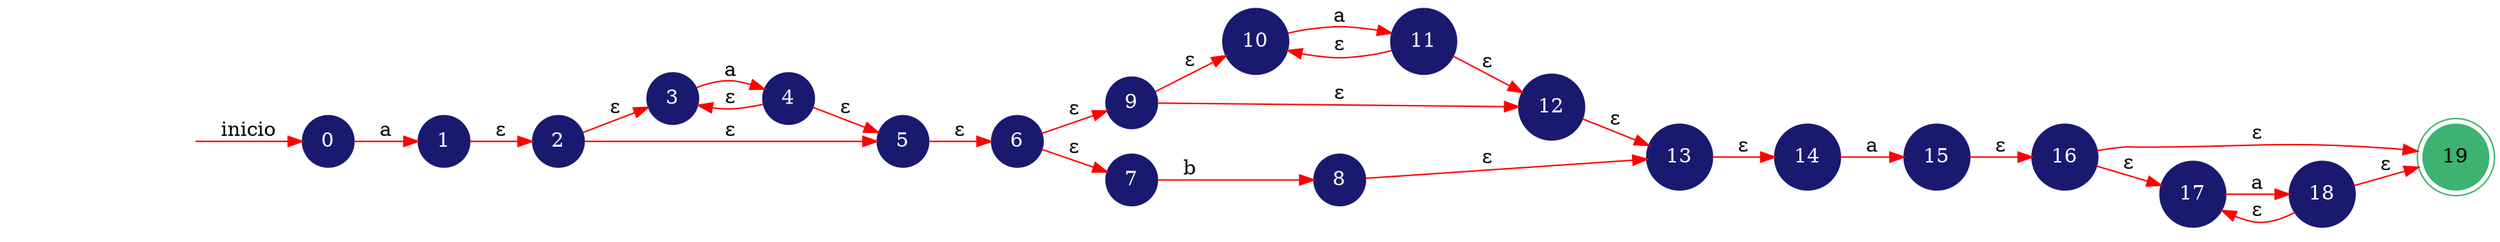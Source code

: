 digraph AUTOMATA{
	rankdir=LR;
	node [shape=doublecircle, style = filled,color = mediumseagreen]; 19;
	node [shape=circle];
	node [color=midnightblue,fontcolor=white];
	edge [color=red];
	secret_node [style=invis];
	secret_node -> 0 [label="inicio"];
	0 -> 1 [label="a"];
	1 -> 2 [label="ε"];
	2 -> 3 [label="ε"];
	2 -> 5 [label="ε"];
	3 -> 4 [label="a"];
	4 -> 3 [label="ε"];
	4 -> 5 [label="ε"];
	5 -> 6 [label="ε"];
	6 -> 9 [label="ε"];
	6 -> 7 [label="ε"];
	7 -> 8 [label="b"];
	8 -> 13 [label="ε"];
	9 -> 10 [label="ε"];
	9 -> 12 [label="ε"];
	10 -> 11 [label="a"];
	11 -> 10 [label="ε"];
	11 -> 12 [label="ε"];
	12 -> 13 [label="ε"];
	13 -> 14 [label="ε"];
	14 -> 15 [label="a"];
	15 -> 16 [label="ε"];
	16 -> 17 [label="ε"];
	16 -> 19 [label="ε"];
	17 -> 18 [label="a"];
	18 -> 17 [label="ε"];
	18 -> 19 [label="ε"];
}